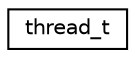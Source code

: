 digraph "Graphe hiérarchique des classes"
{
 // INTERACTIVE_SVG=YES
  edge [fontname="Helvetica",fontsize="10",labelfontname="Helvetica",labelfontsize="10"];
  node [fontname="Helvetica",fontsize="10",shape=record];
  rankdir="LR";
  Node0 [label="thread_t",height=0.2,width=0.4,color="black", fillcolor="white", style="filled",URL="$structthread__t.html",tooltip="Structure permettant de transmettre à chaque fil d&#39;exécution une partie des données de paye..."];
}
